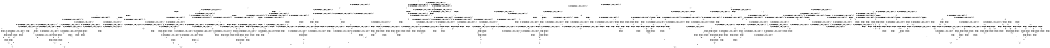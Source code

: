 digraph BCG {
size = "7, 10.5";
center = TRUE;
node [shape = circle];
0 [peripheries = 2];
0 -> 1 [label = "EX !0 !ATOMIC_EXCH_BRANCH (1, +1, TRUE, +0, 2, TRUE) !{0, 1, 2}"];
0 -> 2 [label = "EX !2 !ATOMIC_EXCH_BRANCH (1, +0, FALSE, +0, 3, TRUE) !{0, 1, 2}"];
0 -> 3 [label = "EX !1 !ATOMIC_EXCH_BRANCH (1, +0, TRUE, +0, 1, TRUE) !{0, 1, 2}"];
0 -> 4 [label = "EX !0 !ATOMIC_EXCH_BRANCH (1, +1, TRUE, +0, 2, TRUE) !{0, 1, 2}"];
1 -> 5 [label = "EX !2 !ATOMIC_EXCH_BRANCH (1, +0, FALSE, +0, 3, FALSE) !{0, 1, 2}"];
1 -> 6 [label = "EX !1 !ATOMIC_EXCH_BRANCH (1, +0, TRUE, +0, 1, FALSE) !{0, 1, 2}"];
1 -> 7 [label = "TERMINATE !0"];
2 -> 8 [label = "EX !0 !ATOMIC_EXCH_BRANCH (1, +1, TRUE, +0, 2, TRUE) !{0, 1, 2}"];
2 -> 9 [label = "EX !1 !ATOMIC_EXCH_BRANCH (1, +0, TRUE, +0, 1, TRUE) !{0, 1, 2}"];
2 -> 10 [label = "TERMINATE !2"];
2 -> 11 [label = "EX !0 !ATOMIC_EXCH_BRANCH (1, +1, TRUE, +0, 2, TRUE) !{0, 1, 2}"];
3 -> 3 [label = "EX !1 !ATOMIC_EXCH_BRANCH (1, +0, TRUE, +0, 1, TRUE) !{0, 1, 2}"];
3 -> 12 [label = "EX !0 !ATOMIC_EXCH_BRANCH (1, +1, TRUE, +0, 2, TRUE) !{0, 1, 2}"];
3 -> 13 [label = "EX !2 !ATOMIC_EXCH_BRANCH (1, +0, FALSE, +0, 3, TRUE) !{0, 1, 2}"];
3 -> 14 [label = "EX !0 !ATOMIC_EXCH_BRANCH (1, +1, TRUE, +0, 2, TRUE) !{0, 1, 2}"];
4 -> 15 [label = "EX !1 !ATOMIC_EXCH_BRANCH (1, +0, TRUE, +0, 1, FALSE) !{0, 1, 2}"];
4 -> 16 [label = "EX !2 !ATOMIC_EXCH_BRANCH (1, +0, FALSE, +0, 3, FALSE) !{0, 1, 2}"];
4 -> 17 [label = "EX !1 !ATOMIC_EXCH_BRANCH (1, +0, TRUE, +0, 1, FALSE) !{0, 1, 2}"];
4 -> 18 [label = "TERMINATE !0"];
5 -> 19 [label = "EX !2 !ATOMIC_EXCH_BRANCH (1, +1, TRUE, +1, 2, TRUE) !{0, 1, 2}"];
5 -> 20 [label = "EX !1 !ATOMIC_EXCH_BRANCH (1, +0, TRUE, +0, 1, FALSE) !{0, 1, 2}"];
5 -> 21 [label = "TERMINATE !0"];
6 -> 22 [label = "EX !2 !ATOMIC_EXCH_BRANCH (1, +0, FALSE, +0, 3, TRUE) !{0, 1, 2}"];
6 -> 23 [label = "TERMINATE !0"];
6 -> 24 [label = "TERMINATE !1"];
7 -> 25 [label = "EX !2 !ATOMIC_EXCH_BRANCH (1, +0, FALSE, +0, 3, FALSE) !{1, 2}"];
7 -> 26 [label = "EX !1 !ATOMIC_EXCH_BRANCH (1, +0, TRUE, +0, 1, FALSE) !{1, 2}"];
7 -> 27 [label = "EX !1 !ATOMIC_EXCH_BRANCH (1, +0, TRUE, +0, 1, FALSE) !{1, 2}"];
8 -> 28 [label = "EX !1 !ATOMIC_EXCH_BRANCH (1, +0, TRUE, +0, 1, FALSE) !{0, 1, 2}"];
8 -> 29 [label = "TERMINATE !0"];
8 -> 30 [label = "TERMINATE !2"];
9 -> 9 [label = "EX !1 !ATOMIC_EXCH_BRANCH (1, +0, TRUE, +0, 1, TRUE) !{0, 1, 2}"];
9 -> 31 [label = "EX !0 !ATOMIC_EXCH_BRANCH (1, +1, TRUE, +0, 2, TRUE) !{0, 1, 2}"];
9 -> 32 [label = "TERMINATE !2"];
9 -> 33 [label = "EX !0 !ATOMIC_EXCH_BRANCH (1, +1, TRUE, +0, 2, TRUE) !{0, 1, 2}"];
10 -> 34 [label = "EX !0 !ATOMIC_EXCH_BRANCH (1, +1, TRUE, +0, 2, TRUE) !{0, 1}"];
10 -> 35 [label = "EX !1 !ATOMIC_EXCH_BRANCH (1, +0, TRUE, +0, 1, TRUE) !{0, 1}"];
10 -> 36 [label = "EX !0 !ATOMIC_EXCH_BRANCH (1, +1, TRUE, +0, 2, TRUE) !{0, 1}"];
11 -> 37 [label = "EX !1 !ATOMIC_EXCH_BRANCH (1, +0, TRUE, +0, 1, FALSE) !{0, 1, 2}"];
11 -> 38 [label = "EX !1 !ATOMIC_EXCH_BRANCH (1, +0, TRUE, +0, 1, FALSE) !{0, 1, 2}"];
11 -> 39 [label = "TERMINATE !0"];
11 -> 40 [label = "TERMINATE !2"];
12 -> 6 [label = "EX !1 !ATOMIC_EXCH_BRANCH (1, +0, TRUE, +0, 1, FALSE) !{0, 1, 2}"];
12 -> 41 [label = "EX !2 !ATOMIC_EXCH_BRANCH (1, +0, FALSE, +0, 3, FALSE) !{0, 1, 2}"];
12 -> 42 [label = "TERMINATE !0"];
13 -> 9 [label = "EX !1 !ATOMIC_EXCH_BRANCH (1, +0, TRUE, +0, 1, TRUE) !{0, 1, 2}"];
13 -> 31 [label = "EX !0 !ATOMIC_EXCH_BRANCH (1, +1, TRUE, +0, 2, TRUE) !{0, 1, 2}"];
13 -> 32 [label = "TERMINATE !2"];
13 -> 33 [label = "EX !0 !ATOMIC_EXCH_BRANCH (1, +1, TRUE, +0, 2, TRUE) !{0, 1, 2}"];
14 -> 15 [label = "EX !1 !ATOMIC_EXCH_BRANCH (1, +0, TRUE, +0, 1, FALSE) !{0, 1, 2}"];
14 -> 17 [label = "EX !1 !ATOMIC_EXCH_BRANCH (1, +0, TRUE, +0, 1, FALSE) !{0, 1, 2}"];
14 -> 43 [label = "EX !2 !ATOMIC_EXCH_BRANCH (1, +0, FALSE, +0, 3, FALSE) !{0, 1, 2}"];
14 -> 44 [label = "TERMINATE !0"];
15 -> 45 [label = "EX !2 !ATOMIC_EXCH_BRANCH (1, +0, FALSE, +0, 3, TRUE) !{0, 1, 2}"];
15 -> 46 [label = "EX !2 !ATOMIC_EXCH_BRANCH (1, +0, FALSE, +0, 3, TRUE) !{0, 1, 2}"];
15 -> 47 [label = "TERMINATE !0"];
15 -> 48 [label = "TERMINATE !1"];
16 -> 49 [label = "EX !1 !ATOMIC_EXCH_BRANCH (1, +0, TRUE, +0, 1, FALSE) !{0, 1, 2}"];
16 -> 50 [label = "EX !2 !ATOMIC_EXCH_BRANCH (1, +1, TRUE, +1, 2, TRUE) !{0, 1, 2}"];
16 -> 51 [label = "EX !1 !ATOMIC_EXCH_BRANCH (1, +0, TRUE, +0, 1, FALSE) !{0, 1, 2}"];
16 -> 52 [label = "TERMINATE !0"];
17 -> 53 [label = "EX !2 !ATOMIC_EXCH_BRANCH (1, +0, FALSE, +0, 3, TRUE) !{0, 1, 2}"];
17 -> 54 [label = "TERMINATE !0"];
17 -> 55 [label = "TERMINATE !1"];
18 -> 56 [label = "EX !2 !ATOMIC_EXCH_BRANCH (1, +0, FALSE, +0, 3, FALSE) !{1, 2}"];
18 -> 57 [label = "EX !1 !ATOMIC_EXCH_BRANCH (1, +0, TRUE, +0, 1, FALSE) !{1, 2}"];
19 -> 19 [label = "EX !2 !ATOMIC_EXCH_BRANCH (1, +1, TRUE, +1, 2, TRUE) !{0, 1, 2}"];
19 -> 20 [label = "EX !1 !ATOMIC_EXCH_BRANCH (1, +0, TRUE, +0, 1, FALSE) !{0, 1, 2}"];
19 -> 21 [label = "TERMINATE !0"];
20 -> 58 [label = "EX !2 !ATOMIC_EXCH_BRANCH (1, +1, TRUE, +1, 2, FALSE) !{0, 1, 2}"];
20 -> 59 [label = "TERMINATE !0"];
20 -> 60 [label = "TERMINATE !1"];
21 -> 61 [label = "EX !2 !ATOMIC_EXCH_BRANCH (1, +1, TRUE, +1, 2, TRUE) !{1, 2}"];
21 -> 62 [label = "EX !1 !ATOMIC_EXCH_BRANCH (1, +0, TRUE, +0, 1, FALSE) !{1, 2}"];
21 -> 63 [label = "EX !1 !ATOMIC_EXCH_BRANCH (1, +0, TRUE, +0, 1, FALSE) !{1, 2}"];
22 -> 64 [label = "TERMINATE !0"];
22 -> 65 [label = "TERMINATE !2"];
22 -> 66 [label = "TERMINATE !1"];
23 -> 67 [label = "EX !2 !ATOMIC_EXCH_BRANCH (1, +0, FALSE, +0, 3, TRUE) !{1, 2}"];
23 -> 68 [label = "TERMINATE !1"];
24 -> 69 [label = "EX !2 !ATOMIC_EXCH_BRANCH (1, +0, FALSE, +0, 3, TRUE) !{0, 2}"];
24 -> 68 [label = "TERMINATE !0"];
25 -> 61 [label = "EX !2 !ATOMIC_EXCH_BRANCH (1, +1, TRUE, +1, 2, TRUE) !{1, 2}"];
25 -> 62 [label = "EX !1 !ATOMIC_EXCH_BRANCH (1, +0, TRUE, +0, 1, FALSE) !{1, 2}"];
25 -> 63 [label = "EX !1 !ATOMIC_EXCH_BRANCH (1, +0, TRUE, +0, 1, FALSE) !{1, 2}"];
26 -> 67 [label = "EX !2 !ATOMIC_EXCH_BRANCH (1, +0, FALSE, +0, 3, TRUE) !{1, 2}"];
26 -> 68 [label = "TERMINATE !1"];
27 -> 70 [label = "EX !2 !ATOMIC_EXCH_BRANCH (1, +0, FALSE, +0, 3, TRUE) !{1, 2}"];
27 -> 71 [label = "EX !2 !ATOMIC_EXCH_BRANCH (1, +0, FALSE, +0, 3, TRUE) !{1, 2}"];
27 -> 72 [label = "TERMINATE !1"];
28 -> 64 [label = "TERMINATE !0"];
28 -> 65 [label = "TERMINATE !2"];
28 -> 66 [label = "TERMINATE !1"];
29 -> 73 [label = "EX !1 !ATOMIC_EXCH_BRANCH (1, +0, TRUE, +0, 1, FALSE) !{1, 2}"];
29 -> 74 [label = "TERMINATE !2"];
29 -> 75 [label = "EX !1 !ATOMIC_EXCH_BRANCH (1, +0, TRUE, +0, 1, FALSE) !{1, 2}"];
30 -> 76 [label = "EX !1 !ATOMIC_EXCH_BRANCH (1, +0, TRUE, +0, 1, FALSE) !{0, 1}"];
30 -> 74 [label = "TERMINATE !0"];
31 -> 28 [label = "EX !1 !ATOMIC_EXCH_BRANCH (1, +0, TRUE, +0, 1, FALSE) !{0, 1, 2}"];
31 -> 77 [label = "TERMINATE !0"];
31 -> 78 [label = "TERMINATE !2"];
32 -> 35 [label = "EX !1 !ATOMIC_EXCH_BRANCH (1, +0, TRUE, +0, 1, TRUE) !{0, 1}"];
32 -> 79 [label = "EX !0 !ATOMIC_EXCH_BRANCH (1, +1, TRUE, +0, 2, TRUE) !{0, 1}"];
32 -> 80 [label = "EX !0 !ATOMIC_EXCH_BRANCH (1, +1, TRUE, +0, 2, TRUE) !{0, 1}"];
33 -> 37 [label = "EX !1 !ATOMIC_EXCH_BRANCH (1, +0, TRUE, +0, 1, FALSE) !{0, 1, 2}"];
33 -> 38 [label = "EX !1 !ATOMIC_EXCH_BRANCH (1, +0, TRUE, +0, 1, FALSE) !{0, 1, 2}"];
33 -> 81 [label = "TERMINATE !0"];
33 -> 82 [label = "TERMINATE !2"];
34 -> 76 [label = "EX !1 !ATOMIC_EXCH_BRANCH (1, +0, TRUE, +0, 1, FALSE) !{0, 1}"];
34 -> 74 [label = "TERMINATE !0"];
35 -> 35 [label = "EX !1 !ATOMIC_EXCH_BRANCH (1, +0, TRUE, +0, 1, TRUE) !{0, 1}"];
35 -> 79 [label = "EX !0 !ATOMIC_EXCH_BRANCH (1, +1, TRUE, +0, 2, TRUE) !{0, 1}"];
35 -> 80 [label = "EX !0 !ATOMIC_EXCH_BRANCH (1, +1, TRUE, +0, 2, TRUE) !{0, 1}"];
36 -> 83 [label = "EX !1 !ATOMIC_EXCH_BRANCH (1, +0, TRUE, +0, 1, FALSE) !{0, 1}"];
36 -> 84 [label = "EX !1 !ATOMIC_EXCH_BRANCH (1, +0, TRUE, +0, 1, FALSE) !{0, 1}"];
36 -> 85 [label = "TERMINATE !0"];
37 -> 86 [label = "TERMINATE !0"];
37 -> 87 [label = "TERMINATE !2"];
37 -> 88 [label = "TERMINATE !1"];
38 -> 89 [label = "TERMINATE !0"];
38 -> 90 [label = "TERMINATE !2"];
38 -> 91 [label = "TERMINATE !1"];
39 -> 92 [label = "EX !1 !ATOMIC_EXCH_BRANCH (1, +0, TRUE, +0, 1, FALSE) !{1, 2}"];
39 -> 93 [label = "TERMINATE !2"];
40 -> 94 [label = "EX !1 !ATOMIC_EXCH_BRANCH (1, +0, TRUE, +0, 1, FALSE) !{0, 1}"];
40 -> 93 [label = "TERMINATE !0"];
41 -> 20 [label = "EX !1 !ATOMIC_EXCH_BRANCH (1, +0, TRUE, +0, 1, FALSE) !{0, 1, 2}"];
41 -> 95 [label = "EX !2 !ATOMIC_EXCH_BRANCH (1, +1, TRUE, +1, 2, TRUE) !{0, 1, 2}"];
41 -> 96 [label = "TERMINATE !0"];
42 -> 26 [label = "EX !1 !ATOMIC_EXCH_BRANCH (1, +0, TRUE, +0, 1, FALSE) !{1, 2}"];
42 -> 97 [label = "EX !2 !ATOMIC_EXCH_BRANCH (1, +0, FALSE, +0, 3, FALSE) !{1, 2}"];
42 -> 27 [label = "EX !1 !ATOMIC_EXCH_BRANCH (1, +0, TRUE, +0, 1, FALSE) !{1, 2}"];
43 -> 49 [label = "EX !1 !ATOMIC_EXCH_BRANCH (1, +0, TRUE, +0, 1, FALSE) !{0, 1, 2}"];
43 -> 51 [label = "EX !1 !ATOMIC_EXCH_BRANCH (1, +0, TRUE, +0, 1, FALSE) !{0, 1, 2}"];
43 -> 98 [label = "EX !2 !ATOMIC_EXCH_BRANCH (1, +1, TRUE, +1, 2, TRUE) !{0, 1, 2}"];
43 -> 99 [label = "TERMINATE !0"];
44 -> 57 [label = "EX !1 !ATOMIC_EXCH_BRANCH (1, +0, TRUE, +0, 1, FALSE) !{1, 2}"];
44 -> 100 [label = "EX !2 !ATOMIC_EXCH_BRANCH (1, +0, FALSE, +0, 3, FALSE) !{1, 2}"];
45 -> 101 [label = "TERMINATE !0"];
45 -> 102 [label = "TERMINATE !2"];
45 -> 103 [label = "TERMINATE !1"];
46 -> 86 [label = "TERMINATE !0"];
46 -> 87 [label = "TERMINATE !2"];
46 -> 88 [label = "TERMINATE !1"];
47 -> 104 [label = "EX !2 !ATOMIC_EXCH_BRANCH (1, +0, FALSE, +0, 3, TRUE) !{1, 2}"];
47 -> 105 [label = "TERMINATE !1"];
48 -> 106 [label = "EX !2 !ATOMIC_EXCH_BRANCH (1, +0, FALSE, +0, 3, TRUE) !{0, 2}"];
48 -> 105 [label = "TERMINATE !0"];
49 -> 107 [label = "EX !2 !ATOMIC_EXCH_BRANCH (1, +1, TRUE, +1, 2, FALSE) !{0, 1, 2}"];
49 -> 108 [label = "EX !2 !ATOMIC_EXCH_BRANCH (1, +1, TRUE, +1, 2, FALSE) !{0, 1, 2}"];
49 -> 109 [label = "TERMINATE !0"];
49 -> 110 [label = "TERMINATE !1"];
50 -> 49 [label = "EX !1 !ATOMIC_EXCH_BRANCH (1, +0, TRUE, +0, 1, FALSE) !{0, 1, 2}"];
50 -> 50 [label = "EX !2 !ATOMIC_EXCH_BRANCH (1, +1, TRUE, +1, 2, TRUE) !{0, 1, 2}"];
50 -> 51 [label = "EX !1 !ATOMIC_EXCH_BRANCH (1, +0, TRUE, +0, 1, FALSE) !{0, 1, 2}"];
50 -> 52 [label = "TERMINATE !0"];
51 -> 111 [label = "EX !2 !ATOMIC_EXCH_BRANCH (1, +1, TRUE, +1, 2, FALSE) !{0, 1, 2}"];
51 -> 112 [label = "TERMINATE !0"];
51 -> 113 [label = "TERMINATE !1"];
52 -> 114 [label = "EX !2 !ATOMIC_EXCH_BRANCH (1, +1, TRUE, +1, 2, TRUE) !{1, 2}"];
52 -> 115 [label = "EX !1 !ATOMIC_EXCH_BRANCH (1, +0, TRUE, +0, 1, FALSE) !{1, 2}"];
53 -> 89 [label = "TERMINATE !0"];
53 -> 90 [label = "TERMINATE !2"];
53 -> 91 [label = "TERMINATE !1"];
54 -> 116 [label = "EX !2 !ATOMIC_EXCH_BRANCH (1, +0, FALSE, +0, 3, TRUE) !{1, 2}"];
54 -> 117 [label = "TERMINATE !1"];
55 -> 118 [label = "EX !2 !ATOMIC_EXCH_BRANCH (1, +0, FALSE, +0, 3, TRUE) !{0, 2}"];
55 -> 117 [label = "TERMINATE !0"];
56 -> 114 [label = "EX !2 !ATOMIC_EXCH_BRANCH (1, +1, TRUE, +1, 2, TRUE) !{1, 2}"];
56 -> 115 [label = "EX !1 !ATOMIC_EXCH_BRANCH (1, +0, TRUE, +0, 1, FALSE) !{1, 2}"];
57 -> 116 [label = "EX !2 !ATOMIC_EXCH_BRANCH (1, +0, FALSE, +0, 3, TRUE) !{1, 2}"];
57 -> 117 [label = "TERMINATE !1"];
58 -> 119 [label = "TERMINATE !0"];
58 -> 120 [label = "TERMINATE !2"];
58 -> 121 [label = "TERMINATE !1"];
59 -> 122 [label = "EX !2 !ATOMIC_EXCH_BRANCH (1, +1, TRUE, +1, 2, FALSE) !{1, 2}"];
59 -> 123 [label = "TERMINATE !1"];
60 -> 124 [label = "EX !2 !ATOMIC_EXCH_BRANCH (1, +1, TRUE, +1, 2, FALSE) !{0, 2}"];
60 -> 123 [label = "TERMINATE !0"];
61 -> 61 [label = "EX !2 !ATOMIC_EXCH_BRANCH (1, +1, TRUE, +1, 2, TRUE) !{1, 2}"];
61 -> 62 [label = "EX !1 !ATOMIC_EXCH_BRANCH (1, +0, TRUE, +0, 1, FALSE) !{1, 2}"];
61 -> 63 [label = "EX !1 !ATOMIC_EXCH_BRANCH (1, +0, TRUE, +0, 1, FALSE) !{1, 2}"];
62 -> 122 [label = "EX !2 !ATOMIC_EXCH_BRANCH (1, +1, TRUE, +1, 2, FALSE) !{1, 2}"];
62 -> 123 [label = "TERMINATE !1"];
63 -> 125 [label = "EX !2 !ATOMIC_EXCH_BRANCH (1, +1, TRUE, +1, 2, FALSE) !{1, 2}"];
63 -> 126 [label = "EX !2 !ATOMIC_EXCH_BRANCH (1, +1, TRUE, +1, 2, FALSE) !{1, 2}"];
63 -> 127 [label = "TERMINATE !1"];
64 -> 128 [label = "TERMINATE !2"];
64 -> 129 [label = "TERMINATE !1"];
65 -> 128 [label = "TERMINATE !0"];
65 -> 130 [label = "TERMINATE !1"];
66 -> 129 [label = "TERMINATE !0"];
66 -> 130 [label = "TERMINATE !2"];
67 -> 128 [label = "TERMINATE !2"];
67 -> 129 [label = "TERMINATE !1"];
68 -> 131 [label = "EX !2 !ATOMIC_EXCH_BRANCH (1, +0, FALSE, +0, 3, TRUE) !{2}"];
68 -> 132 [label = "EX !2 !ATOMIC_EXCH_BRANCH (1, +0, FALSE, +0, 3, TRUE) !{2}"];
69 -> 129 [label = "TERMINATE !0"];
69 -> 130 [label = "TERMINATE !2"];
70 -> 133 [label = "TERMINATE !2"];
70 -> 134 [label = "TERMINATE !1"];
71 -> 135 [label = "TERMINATE !2"];
71 -> 136 [label = "TERMINATE !1"];
72 -> 137 [label = "EX !2 !ATOMIC_EXCH_BRANCH (1, +0, FALSE, +0, 3, TRUE) !{2}"];
73 -> 128 [label = "TERMINATE !2"];
73 -> 129 [label = "TERMINATE !1"];
74 -> 138 [label = "EX !1 !ATOMIC_EXCH_BRANCH (1, +0, TRUE, +0, 1, FALSE) !{1}"];
74 -> 139 [label = "EX !1 !ATOMIC_EXCH_BRANCH (1, +0, TRUE, +0, 1, FALSE) !{1}"];
75 -> 135 [label = "TERMINATE !2"];
75 -> 136 [label = "TERMINATE !1"];
76 -> 128 [label = "TERMINATE !0"];
76 -> 130 [label = "TERMINATE !1"];
77 -> 73 [label = "EX !1 !ATOMIC_EXCH_BRANCH (1, +0, TRUE, +0, 1, FALSE) !{1, 2}"];
77 -> 140 [label = "TERMINATE !2"];
77 -> 75 [label = "EX !1 !ATOMIC_EXCH_BRANCH (1, +0, TRUE, +0, 1, FALSE) !{1, 2}"];
78 -> 76 [label = "EX !1 !ATOMIC_EXCH_BRANCH (1, +0, TRUE, +0, 1, FALSE) !{0, 1}"];
78 -> 140 [label = "TERMINATE !0"];
79 -> 76 [label = "EX !1 !ATOMIC_EXCH_BRANCH (1, +0, TRUE, +0, 1, FALSE) !{0, 1}"];
79 -> 140 [label = "TERMINATE !0"];
80 -> 83 [label = "EX !1 !ATOMIC_EXCH_BRANCH (1, +0, TRUE, +0, 1, FALSE) !{0, 1}"];
80 -> 84 [label = "EX !1 !ATOMIC_EXCH_BRANCH (1, +0, TRUE, +0, 1, FALSE) !{0, 1}"];
80 -> 141 [label = "TERMINATE !0"];
81 -> 92 [label = "EX !1 !ATOMIC_EXCH_BRANCH (1, +0, TRUE, +0, 1, FALSE) !{1, 2}"];
81 -> 142 [label = "TERMINATE !2"];
82 -> 94 [label = "EX !1 !ATOMIC_EXCH_BRANCH (1, +0, TRUE, +0, 1, FALSE) !{0, 1}"];
82 -> 142 [label = "TERMINATE !0"];
83 -> 143 [label = "TERMINATE !0"];
83 -> 144 [label = "TERMINATE !1"];
84 -> 145 [label = "TERMINATE !0"];
84 -> 146 [label = "TERMINATE !1"];
85 -> 147 [label = "EX !1 !ATOMIC_EXCH_BRANCH (1, +0, TRUE, +0, 1, FALSE) !{1}"];
86 -> 148 [label = "TERMINATE !2"];
86 -> 149 [label = "TERMINATE !1"];
87 -> 148 [label = "TERMINATE !0"];
87 -> 150 [label = "TERMINATE !1"];
88 -> 149 [label = "TERMINATE !0"];
88 -> 150 [label = "TERMINATE !2"];
89 -> 151 [label = "TERMINATE !2"];
89 -> 152 [label = "TERMINATE !1"];
90 -> 151 [label = "TERMINATE !0"];
90 -> 153 [label = "TERMINATE !1"];
91 -> 152 [label = "TERMINATE !0"];
91 -> 153 [label = "TERMINATE !2"];
92 -> 151 [label = "TERMINATE !2"];
92 -> 152 [label = "TERMINATE !1"];
93 -> 154 [label = "EX !1 !ATOMIC_EXCH_BRANCH (1, +0, TRUE, +0, 1, FALSE) !{1}"];
94 -> 151 [label = "TERMINATE !0"];
94 -> 153 [label = "TERMINATE !1"];
95 -> 20 [label = "EX !1 !ATOMIC_EXCH_BRANCH (1, +0, TRUE, +0, 1, FALSE) !{0, 1, 2}"];
95 -> 95 [label = "EX !2 !ATOMIC_EXCH_BRANCH (1, +1, TRUE, +1, 2, TRUE) !{0, 1, 2}"];
95 -> 96 [label = "TERMINATE !0"];
96 -> 62 [label = "EX !1 !ATOMIC_EXCH_BRANCH (1, +0, TRUE, +0, 1, FALSE) !{1, 2}"];
96 -> 155 [label = "EX !2 !ATOMIC_EXCH_BRANCH (1, +1, TRUE, +1, 2, TRUE) !{1, 2}"];
96 -> 63 [label = "EX !1 !ATOMIC_EXCH_BRANCH (1, +0, TRUE, +0, 1, FALSE) !{1, 2}"];
97 -> 62 [label = "EX !1 !ATOMIC_EXCH_BRANCH (1, +0, TRUE, +0, 1, FALSE) !{1, 2}"];
97 -> 155 [label = "EX !2 !ATOMIC_EXCH_BRANCH (1, +1, TRUE, +1, 2, TRUE) !{1, 2}"];
97 -> 63 [label = "EX !1 !ATOMIC_EXCH_BRANCH (1, +0, TRUE, +0, 1, FALSE) !{1, 2}"];
98 -> 49 [label = "EX !1 !ATOMIC_EXCH_BRANCH (1, +0, TRUE, +0, 1, FALSE) !{0, 1, 2}"];
98 -> 51 [label = "EX !1 !ATOMIC_EXCH_BRANCH (1, +0, TRUE, +0, 1, FALSE) !{0, 1, 2}"];
98 -> 98 [label = "EX !2 !ATOMIC_EXCH_BRANCH (1, +1, TRUE, +1, 2, TRUE) !{0, 1, 2}"];
98 -> 99 [label = "TERMINATE !0"];
99 -> 115 [label = "EX !1 !ATOMIC_EXCH_BRANCH (1, +0, TRUE, +0, 1, FALSE) !{1, 2}"];
99 -> 156 [label = "EX !2 !ATOMIC_EXCH_BRANCH (1, +1, TRUE, +1, 2, TRUE) !{1, 2}"];
100 -> 115 [label = "EX !1 !ATOMIC_EXCH_BRANCH (1, +0, TRUE, +0, 1, FALSE) !{1, 2}"];
100 -> 156 [label = "EX !2 !ATOMIC_EXCH_BRANCH (1, +1, TRUE, +1, 2, TRUE) !{1, 2}"];
101 -> 157 [label = "TERMINATE !2"];
101 -> 158 [label = "TERMINATE !1"];
102 -> 157 [label = "TERMINATE !0"];
102 -> 159 [label = "TERMINATE !1"];
103 -> 158 [label = "TERMINATE !0"];
103 -> 159 [label = "TERMINATE !2"];
104 -> 148 [label = "TERMINATE !2"];
104 -> 149 [label = "TERMINATE !1"];
105 -> 160 [label = "EX !2 !ATOMIC_EXCH_BRANCH (1, +0, FALSE, +0, 3, TRUE) !{2}"];
106 -> 149 [label = "TERMINATE !0"];
106 -> 150 [label = "TERMINATE !2"];
107 -> 161 [label = "TERMINATE !0"];
107 -> 162 [label = "TERMINATE !2"];
107 -> 163 [label = "TERMINATE !1"];
108 -> 164 [label = "TERMINATE !0"];
108 -> 165 [label = "TERMINATE !2"];
108 -> 166 [label = "TERMINATE !1"];
109 -> 167 [label = "EX !2 !ATOMIC_EXCH_BRANCH (1, +1, TRUE, +1, 2, FALSE) !{1, 2}"];
109 -> 168 [label = "TERMINATE !1"];
110 -> 169 [label = "EX !2 !ATOMIC_EXCH_BRANCH (1, +1, TRUE, +1, 2, FALSE) !{0, 2}"];
110 -> 168 [label = "TERMINATE !0"];
111 -> 170 [label = "TERMINATE !0"];
111 -> 171 [label = "TERMINATE !2"];
111 -> 172 [label = "TERMINATE !1"];
112 -> 173 [label = "EX !2 !ATOMIC_EXCH_BRANCH (1, +1, TRUE, +1, 2, FALSE) !{1, 2}"];
112 -> 174 [label = "TERMINATE !1"];
113 -> 175 [label = "EX !2 !ATOMIC_EXCH_BRANCH (1, +1, TRUE, +1, 2, FALSE) !{0, 2}"];
113 -> 174 [label = "TERMINATE !0"];
114 -> 114 [label = "EX !2 !ATOMIC_EXCH_BRANCH (1, +1, TRUE, +1, 2, TRUE) !{1, 2}"];
114 -> 115 [label = "EX !1 !ATOMIC_EXCH_BRANCH (1, +0, TRUE, +0, 1, FALSE) !{1, 2}"];
115 -> 173 [label = "EX !2 !ATOMIC_EXCH_BRANCH (1, +1, TRUE, +1, 2, FALSE) !{1, 2}"];
115 -> 174 [label = "TERMINATE !1"];
116 -> 151 [label = "TERMINATE !2"];
116 -> 152 [label = "TERMINATE !1"];
117 -> 176 [label = "EX !2 !ATOMIC_EXCH_BRANCH (1, +0, FALSE, +0, 3, TRUE) !{2}"];
118 -> 152 [label = "TERMINATE !0"];
118 -> 153 [label = "TERMINATE !2"];
119 -> 177 [label = "TERMINATE !2"];
119 -> 178 [label = "TERMINATE !1"];
120 -> 177 [label = "TERMINATE !0"];
120 -> 179 [label = "TERMINATE !1"];
121 -> 178 [label = "TERMINATE !0"];
121 -> 179 [label = "TERMINATE !2"];
122 -> 177 [label = "TERMINATE !2"];
122 -> 178 [label = "TERMINATE !1"];
123 -> 180 [label = "EX !2 !ATOMIC_EXCH_BRANCH (1, +1, TRUE, +1, 2, FALSE) !{2}"];
123 -> 181 [label = "EX !2 !ATOMIC_EXCH_BRANCH (1, +1, TRUE, +1, 2, FALSE) !{2}"];
124 -> 178 [label = "TERMINATE !0"];
124 -> 179 [label = "TERMINATE !2"];
125 -> 182 [label = "TERMINATE !2"];
125 -> 183 [label = "TERMINATE !1"];
126 -> 184 [label = "TERMINATE !2"];
126 -> 185 [label = "TERMINATE !1"];
127 -> 186 [label = "EX !2 !ATOMIC_EXCH_BRANCH (1, +1, TRUE, +1, 2, FALSE) !{2}"];
128 -> 187 [label = "TERMINATE !1"];
129 -> 187 [label = "TERMINATE !2"];
130 -> 187 [label = "TERMINATE !0"];
131 -> 187 [label = "TERMINATE !2"];
132 -> 188 [label = "TERMINATE !2"];
133 -> 189 [label = "TERMINATE !1"];
134 -> 189 [label = "TERMINATE !2"];
135 -> 190 [label = "TERMINATE !1"];
136 -> 190 [label = "TERMINATE !2"];
137 -> 190 [label = "TERMINATE !2"];
138 -> 187 [label = "TERMINATE !1"];
139 -> 191 [label = "TERMINATE !1"];
140 -> 138 [label = "EX !1 !ATOMIC_EXCH_BRANCH (1, +0, TRUE, +0, 1, FALSE) !{1}"];
140 -> 139 [label = "EX !1 !ATOMIC_EXCH_BRANCH (1, +0, TRUE, +0, 1, FALSE) !{1}"];
141 -> 147 [label = "EX !1 !ATOMIC_EXCH_BRANCH (1, +0, TRUE, +0, 1, FALSE) !{1}"];
142 -> 154 [label = "EX !1 !ATOMIC_EXCH_BRANCH (1, +0, TRUE, +0, 1, FALSE) !{1}"];
143 -> 192 [label = "TERMINATE !1"];
144 -> 192 [label = "TERMINATE !0"];
145 -> 193 [label = "TERMINATE !1"];
146 -> 193 [label = "TERMINATE !0"];
147 -> 193 [label = "TERMINATE !1"];
148 -> 194 [label = "TERMINATE !1"];
149 -> 194 [label = "TERMINATE !2"];
150 -> 194 [label = "TERMINATE !0"];
151 -> 195 [label = "TERMINATE !1"];
152 -> 195 [label = "TERMINATE !2"];
153 -> 195 [label = "TERMINATE !0"];
154 -> 195 [label = "TERMINATE !1"];
155 -> 62 [label = "EX !1 !ATOMIC_EXCH_BRANCH (1, +0, TRUE, +0, 1, FALSE) !{1, 2}"];
155 -> 155 [label = "EX !2 !ATOMIC_EXCH_BRANCH (1, +1, TRUE, +1, 2, TRUE) !{1, 2}"];
155 -> 63 [label = "EX !1 !ATOMIC_EXCH_BRANCH (1, +0, TRUE, +0, 1, FALSE) !{1, 2}"];
156 -> 115 [label = "EX !1 !ATOMIC_EXCH_BRANCH (1, +0, TRUE, +0, 1, FALSE) !{1, 2}"];
156 -> 156 [label = "EX !2 !ATOMIC_EXCH_BRANCH (1, +1, TRUE, +1, 2, TRUE) !{1, 2}"];
157 -> 196 [label = "TERMINATE !1"];
158 -> 196 [label = "TERMINATE !2"];
159 -> 196 [label = "TERMINATE !0"];
160 -> 194 [label = "TERMINATE !2"];
161 -> 197 [label = "TERMINATE !2"];
161 -> 198 [label = "TERMINATE !1"];
162 -> 197 [label = "TERMINATE !0"];
162 -> 199 [label = "TERMINATE !1"];
163 -> 198 [label = "TERMINATE !0"];
163 -> 199 [label = "TERMINATE !2"];
164 -> 200 [label = "TERMINATE !2"];
164 -> 201 [label = "TERMINATE !1"];
165 -> 200 [label = "TERMINATE !0"];
165 -> 202 [label = "TERMINATE !1"];
166 -> 201 [label = "TERMINATE !0"];
166 -> 202 [label = "TERMINATE !2"];
167 -> 200 [label = "TERMINATE !2"];
167 -> 201 [label = "TERMINATE !1"];
168 -> 203 [label = "EX !2 !ATOMIC_EXCH_BRANCH (1, +1, TRUE, +1, 2, FALSE) !{2}"];
169 -> 201 [label = "TERMINATE !0"];
169 -> 202 [label = "TERMINATE !2"];
170 -> 204 [label = "TERMINATE !2"];
170 -> 205 [label = "TERMINATE !1"];
171 -> 204 [label = "TERMINATE !0"];
171 -> 206 [label = "TERMINATE !1"];
172 -> 205 [label = "TERMINATE !0"];
172 -> 206 [label = "TERMINATE !2"];
173 -> 204 [label = "TERMINATE !2"];
173 -> 205 [label = "TERMINATE !1"];
174 -> 207 [label = "EX !2 !ATOMIC_EXCH_BRANCH (1, +1, TRUE, +1, 2, FALSE) !{2}"];
175 -> 205 [label = "TERMINATE !0"];
175 -> 206 [label = "TERMINATE !2"];
176 -> 195 [label = "TERMINATE !2"];
177 -> 208 [label = "TERMINATE !1"];
178 -> 208 [label = "TERMINATE !2"];
179 -> 208 [label = "TERMINATE !0"];
180 -> 208 [label = "TERMINATE !2"];
181 -> 209 [label = "TERMINATE !2"];
182 -> 210 [label = "TERMINATE !1"];
183 -> 210 [label = "TERMINATE !2"];
184 -> 211 [label = "TERMINATE !1"];
185 -> 211 [label = "TERMINATE !2"];
186 -> 211 [label = "TERMINATE !2"];
187 -> 212 [label = "exit"];
188 -> 213 [label = "exit"];
189 -> 214 [label = "exit"];
190 -> 215 [label = "exit"];
191 -> 216 [label = "exit"];
192 -> 217 [label = "exit"];
193 -> 218 [label = "exit"];
194 -> 219 [label = "exit"];
195 -> 220 [label = "exit"];
196 -> 221 [label = "exit"];
197 -> 222 [label = "TERMINATE !1"];
198 -> 222 [label = "TERMINATE !2"];
199 -> 222 [label = "TERMINATE !0"];
200 -> 223 [label = "TERMINATE !1"];
201 -> 223 [label = "TERMINATE !2"];
202 -> 223 [label = "TERMINATE !0"];
203 -> 223 [label = "TERMINATE !2"];
204 -> 224 [label = "TERMINATE !1"];
205 -> 224 [label = "TERMINATE !2"];
206 -> 224 [label = "TERMINATE !0"];
207 -> 224 [label = "TERMINATE !2"];
208 -> 212 [label = "exit"];
209 -> 213 [label = "exit"];
210 -> 214 [label = "exit"];
211 -> 215 [label = "exit"];
222 -> 221 [label = "exit"];
223 -> 219 [label = "exit"];
224 -> 220 [label = "exit"];
}
